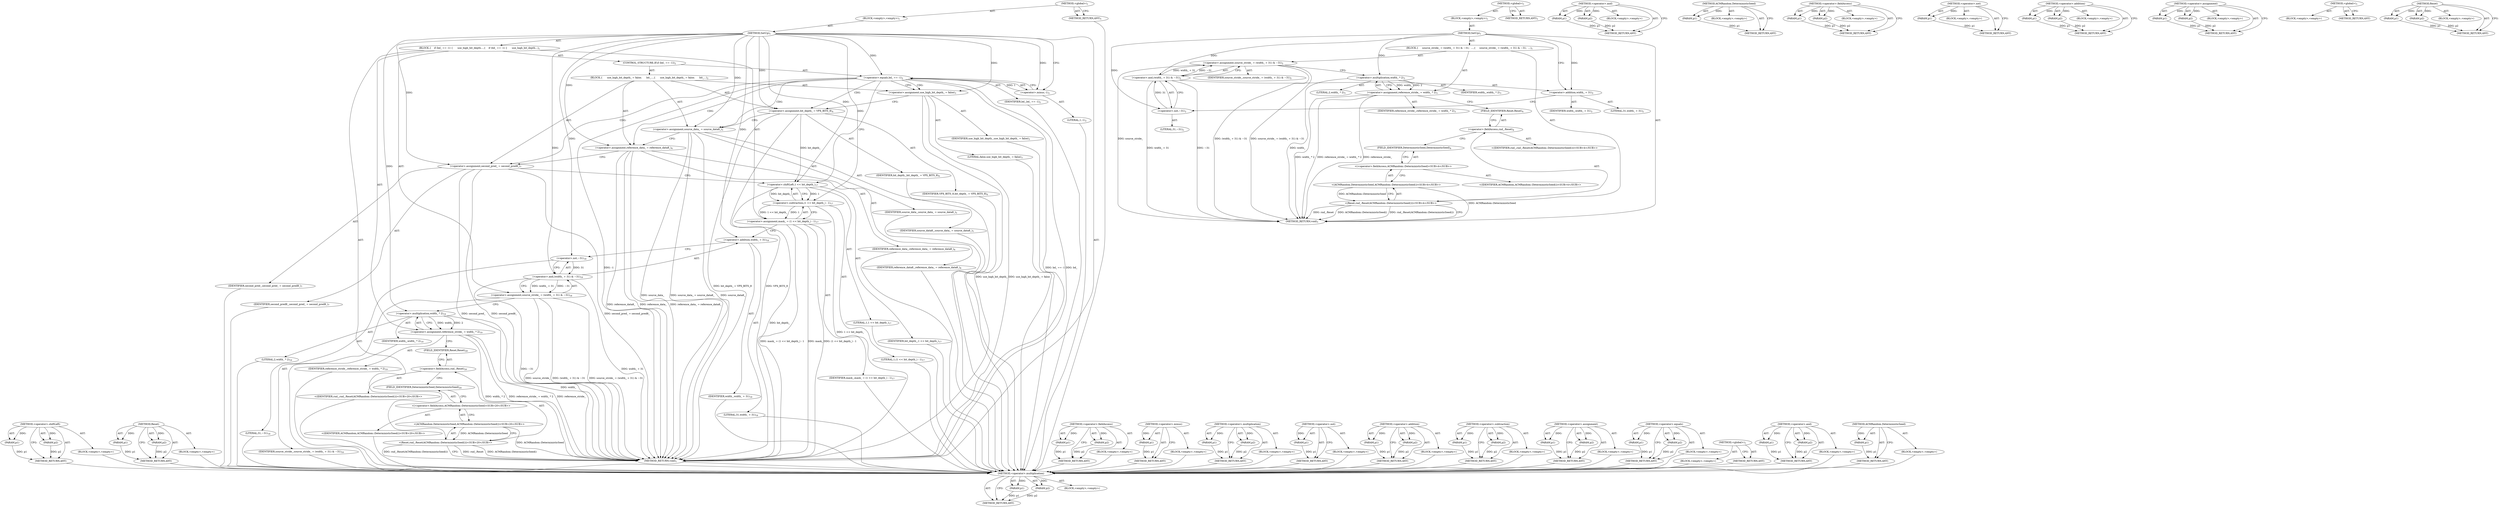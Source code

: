 digraph "ACMRandom.DeterministicSeed" {
vulnerable_67 [label=<(METHOD,&lt;operator&gt;.multiplication)>];
vulnerable_68 [label=<(PARAM,p1)>];
vulnerable_69 [label=<(PARAM,p2)>];
vulnerable_70 [label=<(BLOCK,&lt;empty&gt;,&lt;empty&gt;)>];
vulnerable_71 [label=<(METHOD_RETURN,ANY)>];
vulnerable_6 [label=<(METHOD,&lt;global&gt;)<SUB>1</SUB>>];
vulnerable_7 [label=<(BLOCK,&lt;empty&gt;,&lt;empty&gt;)<SUB>1</SUB>>];
vulnerable_8 [label=<(METHOD,SetUp)<SUB>1</SUB>>];
vulnerable_9 [label=<(BLOCK,{
     source_stride_ = (width_ + 31) &amp; ~31;
  ...,{
     source_stride_ = (width_ + 31) &amp; ~31;
  ...)<SUB>1</SUB>>];
vulnerable_10 [label=<(&lt;operator&gt;.assignment,source_stride_ = (width_ + 31) &amp; ~31)<SUB>2</SUB>>];
vulnerable_11 [label=<(IDENTIFIER,source_stride_,source_stride_ = (width_ + 31) &amp; ~31)<SUB>2</SUB>>];
vulnerable_12 [label=<(&lt;operator&gt;.and,(width_ + 31) &amp; ~31)<SUB>2</SUB>>];
vulnerable_13 [label=<(&lt;operator&gt;.addition,width_ + 31)<SUB>2</SUB>>];
vulnerable_14 [label=<(IDENTIFIER,width_,width_ + 31)<SUB>2</SUB>>];
vulnerable_15 [label=<(LITERAL,31,width_ + 31)<SUB>2</SUB>>];
vulnerable_16 [label=<(&lt;operator&gt;.not,~31)<SUB>2</SUB>>];
vulnerable_17 [label=<(LITERAL,31,~31)<SUB>2</SUB>>];
vulnerable_18 [label=<(&lt;operator&gt;.assignment,reference_stride_ = width_ * 2)<SUB>3</SUB>>];
vulnerable_19 [label=<(IDENTIFIER,reference_stride_,reference_stride_ = width_ * 2)<SUB>3</SUB>>];
vulnerable_20 [label=<(&lt;operator&gt;.multiplication,width_ * 2)<SUB>3</SUB>>];
vulnerable_21 [label=<(IDENTIFIER,width_,width_ * 2)<SUB>3</SUB>>];
vulnerable_22 [label=<(LITERAL,2,width_ * 2)<SUB>3</SUB>>];
vulnerable_23 [label="<(Reset,rnd_.Reset(ACMRandom::DeterministicSeed()))<SUB>4</SUB>>"];
vulnerable_24 [label=<(&lt;operator&gt;.fieldAccess,rnd_.Reset)<SUB>4</SUB>>];
vulnerable_25 [label="<(IDENTIFIER,rnd_,rnd_.Reset(ACMRandom::DeterministicSeed()))<SUB>4</SUB>>"];
vulnerable_26 [label=<(FIELD_IDENTIFIER,Reset,Reset)<SUB>4</SUB>>];
vulnerable_27 [label="<(ACMRandom.DeterministicSeed,ACMRandom::DeterministicSeed())<SUB>4</SUB>>"];
vulnerable_28 [label="<(&lt;operator&gt;.fieldAccess,ACMRandom::DeterministicSeed)<SUB>4</SUB>>"];
vulnerable_29 [label="<(IDENTIFIER,ACMRandom,ACMRandom::DeterministicSeed())<SUB>4</SUB>>"];
vulnerable_30 [label=<(FIELD_IDENTIFIER,DeterministicSeed,DeterministicSeed)<SUB>4</SUB>>];
vulnerable_31 [label=<(METHOD_RETURN,void)<SUB>1</SUB>>];
vulnerable_33 [label=<(METHOD_RETURN,ANY)<SUB>1</SUB>>];
vulnerable_53 [label=<(METHOD,&lt;operator&gt;.and)>];
vulnerable_54 [label=<(PARAM,p1)>];
vulnerable_55 [label=<(PARAM,p2)>];
vulnerable_56 [label=<(BLOCK,&lt;empty&gt;,&lt;empty&gt;)>];
vulnerable_57 [label=<(METHOD_RETURN,ANY)>];
vulnerable_82 [label=<(METHOD,ACMRandom.DeterministicSeed)>];
vulnerable_83 [label=<(PARAM,p1)>];
vulnerable_84 [label=<(BLOCK,&lt;empty&gt;,&lt;empty&gt;)>];
vulnerable_85 [label=<(METHOD_RETURN,ANY)>];
vulnerable_77 [label=<(METHOD,&lt;operator&gt;.fieldAccess)>];
vulnerable_78 [label=<(PARAM,p1)>];
vulnerable_79 [label=<(PARAM,p2)>];
vulnerable_80 [label=<(BLOCK,&lt;empty&gt;,&lt;empty&gt;)>];
vulnerable_81 [label=<(METHOD_RETURN,ANY)>];
vulnerable_63 [label=<(METHOD,&lt;operator&gt;.not)>];
vulnerable_64 [label=<(PARAM,p1)>];
vulnerable_65 [label=<(BLOCK,&lt;empty&gt;,&lt;empty&gt;)>];
vulnerable_66 [label=<(METHOD_RETURN,ANY)>];
vulnerable_58 [label=<(METHOD,&lt;operator&gt;.addition)>];
vulnerable_59 [label=<(PARAM,p1)>];
vulnerable_60 [label=<(PARAM,p2)>];
vulnerable_61 [label=<(BLOCK,&lt;empty&gt;,&lt;empty&gt;)>];
vulnerable_62 [label=<(METHOD_RETURN,ANY)>];
vulnerable_48 [label=<(METHOD,&lt;operator&gt;.assignment)>];
vulnerable_49 [label=<(PARAM,p1)>];
vulnerable_50 [label=<(PARAM,p2)>];
vulnerable_51 [label=<(BLOCK,&lt;empty&gt;,&lt;empty&gt;)>];
vulnerable_52 [label=<(METHOD_RETURN,ANY)>];
vulnerable_42 [label=<(METHOD,&lt;global&gt;)<SUB>1</SUB>>];
vulnerable_43 [label=<(BLOCK,&lt;empty&gt;,&lt;empty&gt;)>];
vulnerable_44 [label=<(METHOD_RETURN,ANY)>];
vulnerable_72 [label=<(METHOD,Reset)>];
vulnerable_73 [label=<(PARAM,p1)>];
vulnerable_74 [label=<(PARAM,p2)>];
vulnerable_75 [label=<(BLOCK,&lt;empty&gt;,&lt;empty&gt;)>];
vulnerable_76 [label=<(METHOD_RETURN,ANY)>];
fixed_97 [label=<(METHOD,&lt;operator&gt;.shiftLeft)>];
fixed_98 [label=<(PARAM,p1)>];
fixed_99 [label=<(PARAM,p2)>];
fixed_100 [label=<(BLOCK,&lt;empty&gt;,&lt;empty&gt;)>];
fixed_101 [label=<(METHOD_RETURN,ANY)>];
fixed_121 [label=<(METHOD,Reset)>];
fixed_122 [label=<(PARAM,p1)>];
fixed_123 [label=<(PARAM,p2)>];
fixed_124 [label=<(BLOCK,&lt;empty&gt;,&lt;empty&gt;)>];
fixed_125 [label=<(METHOD_RETURN,ANY)>];
fixed_6 [label=<(METHOD,&lt;global&gt;)<SUB>1</SUB>>];
fixed_7 [label=<(BLOCK,&lt;empty&gt;,&lt;empty&gt;)<SUB>1</SUB>>];
fixed_8 [label=<(METHOD,SetUp)<SUB>1</SUB>>];
fixed_9 [label=<(BLOCK,{
    if (bd_ == -1) {
      use_high_bit_depth...,{
    if (bd_ == -1) {
      use_high_bit_depth...)<SUB>1</SUB>>];
fixed_10 [label=<(CONTROL_STRUCTURE,IF,if (bd_ == -1))<SUB>2</SUB>>];
fixed_11 [label=<(&lt;operator&gt;.equals,bd_ == -1)<SUB>2</SUB>>];
fixed_12 [label=<(IDENTIFIER,bd_,bd_ == -1)<SUB>2</SUB>>];
fixed_13 [label=<(&lt;operator&gt;.minus,-1)<SUB>2</SUB>>];
fixed_14 [label=<(LITERAL,1,-1)<SUB>2</SUB>>];
fixed_15 [label=<(BLOCK,{
      use_high_bit_depth_ = false;
      bit_...,{
      use_high_bit_depth_ = false;
      bit_...)<SUB>2</SUB>>];
fixed_16 [label=<(&lt;operator&gt;.assignment,use_high_bit_depth_ = false)<SUB>3</SUB>>];
fixed_17 [label=<(IDENTIFIER,use_high_bit_depth_,use_high_bit_depth_ = false)<SUB>3</SUB>>];
fixed_18 [label=<(LITERAL,false,use_high_bit_depth_ = false)<SUB>3</SUB>>];
fixed_19 [label=<(&lt;operator&gt;.assignment,bit_depth_ = VPX_BITS_8)<SUB>4</SUB>>];
fixed_20 [label=<(IDENTIFIER,bit_depth_,bit_depth_ = VPX_BITS_8)<SUB>4</SUB>>];
fixed_21 [label=<(IDENTIFIER,VPX_BITS_8,bit_depth_ = VPX_BITS_8)<SUB>4</SUB>>];
fixed_22 [label=<(&lt;operator&gt;.assignment,source_data_ = source_data8_)<SUB>5</SUB>>];
fixed_23 [label=<(IDENTIFIER,source_data_,source_data_ = source_data8_)<SUB>5</SUB>>];
fixed_24 [label=<(IDENTIFIER,source_data8_,source_data_ = source_data8_)<SUB>5</SUB>>];
fixed_25 [label=<(&lt;operator&gt;.assignment,reference_data_ = reference_data8_)<SUB>6</SUB>>];
fixed_26 [label=<(IDENTIFIER,reference_data_,reference_data_ = reference_data8_)<SUB>6</SUB>>];
fixed_27 [label=<(IDENTIFIER,reference_data8_,reference_data_ = reference_data8_)<SUB>6</SUB>>];
fixed_28 [label=<(&lt;operator&gt;.assignment,second_pred_ = second_pred8_)<SUB>7</SUB>>];
fixed_29 [label=<(IDENTIFIER,second_pred_,second_pred_ = second_pred8_)<SUB>7</SUB>>];
fixed_30 [label=<(IDENTIFIER,second_pred8_,second_pred_ = second_pred8_)<SUB>7</SUB>>];
fixed_31 [label=<(&lt;operator&gt;.assignment,mask_ = (1 &lt;&lt; bit_depth_) - 1)<SUB>17</SUB>>];
fixed_32 [label=<(IDENTIFIER,mask_,mask_ = (1 &lt;&lt; bit_depth_) - 1)<SUB>17</SUB>>];
fixed_33 [label=<(&lt;operator&gt;.subtraction,(1 &lt;&lt; bit_depth_) - 1)<SUB>17</SUB>>];
fixed_34 [label=<(&lt;operator&gt;.shiftLeft,1 &lt;&lt; bit_depth_)<SUB>17</SUB>>];
fixed_35 [label=<(LITERAL,1,1 &lt;&lt; bit_depth_)<SUB>17</SUB>>];
fixed_36 [label=<(IDENTIFIER,bit_depth_,1 &lt;&lt; bit_depth_)<SUB>17</SUB>>];
fixed_37 [label=<(LITERAL,1,(1 &lt;&lt; bit_depth_) - 1)<SUB>17</SUB>>];
fixed_38 [label=<(&lt;operator&gt;.assignment,source_stride_ = (width_ + 31) &amp; ~31)<SUB>18</SUB>>];
fixed_39 [label=<(IDENTIFIER,source_stride_,source_stride_ = (width_ + 31) &amp; ~31)<SUB>18</SUB>>];
fixed_40 [label=<(&lt;operator&gt;.and,(width_ + 31) &amp; ~31)<SUB>18</SUB>>];
fixed_41 [label=<(&lt;operator&gt;.addition,width_ + 31)<SUB>18</SUB>>];
fixed_42 [label=<(IDENTIFIER,width_,width_ + 31)<SUB>18</SUB>>];
fixed_43 [label=<(LITERAL,31,width_ + 31)<SUB>18</SUB>>];
fixed_44 [label=<(&lt;operator&gt;.not,~31)<SUB>18</SUB>>];
fixed_45 [label=<(LITERAL,31,~31)<SUB>18</SUB>>];
fixed_46 [label=<(&lt;operator&gt;.assignment,reference_stride_ = width_ * 2)<SUB>19</SUB>>];
fixed_47 [label=<(IDENTIFIER,reference_stride_,reference_stride_ = width_ * 2)<SUB>19</SUB>>];
fixed_48 [label=<(&lt;operator&gt;.multiplication,width_ * 2)<SUB>19</SUB>>];
fixed_49 [label=<(IDENTIFIER,width_,width_ * 2)<SUB>19</SUB>>];
fixed_50 [label=<(LITERAL,2,width_ * 2)<SUB>19</SUB>>];
fixed_51 [label="<(Reset,rnd_.Reset(ACMRandom::DeterministicSeed()))<SUB>20</SUB>>"];
fixed_52 [label=<(&lt;operator&gt;.fieldAccess,rnd_.Reset)<SUB>20</SUB>>];
fixed_53 [label="<(IDENTIFIER,rnd_,rnd_.Reset(ACMRandom::DeterministicSeed()))<SUB>20</SUB>>"];
fixed_54 [label=<(FIELD_IDENTIFIER,Reset,Reset)<SUB>20</SUB>>];
fixed_55 [label="<(ACMRandom.DeterministicSeed,ACMRandom::DeterministicSeed())<SUB>20</SUB>>"];
fixed_56 [label="<(&lt;operator&gt;.fieldAccess,ACMRandom::DeterministicSeed)<SUB>20</SUB>>"];
fixed_57 [label="<(IDENTIFIER,ACMRandom,ACMRandom::DeterministicSeed())<SUB>20</SUB>>"];
fixed_58 [label=<(FIELD_IDENTIFIER,DeterministicSeed,DeterministicSeed)<SUB>20</SUB>>];
fixed_59 [label=<(METHOD_RETURN,void)<SUB>1</SUB>>];
fixed_61 [label=<(METHOD_RETURN,ANY)<SUB>1</SUB>>];
fixed_126 [label=<(METHOD,&lt;operator&gt;.fieldAccess)>];
fixed_127 [label=<(PARAM,p1)>];
fixed_128 [label=<(PARAM,p2)>];
fixed_129 [label=<(BLOCK,&lt;empty&gt;,&lt;empty&gt;)>];
fixed_130 [label=<(METHOD_RETURN,ANY)>];
fixed_83 [label=<(METHOD,&lt;operator&gt;.minus)>];
fixed_84 [label=<(PARAM,p1)>];
fixed_85 [label=<(BLOCK,&lt;empty&gt;,&lt;empty&gt;)>];
fixed_86 [label=<(METHOD_RETURN,ANY)>];
fixed_116 [label=<(METHOD,&lt;operator&gt;.multiplication)>];
fixed_117 [label=<(PARAM,p1)>];
fixed_118 [label=<(PARAM,p2)>];
fixed_119 [label=<(BLOCK,&lt;empty&gt;,&lt;empty&gt;)>];
fixed_120 [label=<(METHOD_RETURN,ANY)>];
fixed_112 [label=<(METHOD,&lt;operator&gt;.not)>];
fixed_113 [label=<(PARAM,p1)>];
fixed_114 [label=<(BLOCK,&lt;empty&gt;,&lt;empty&gt;)>];
fixed_115 [label=<(METHOD_RETURN,ANY)>];
fixed_107 [label=<(METHOD,&lt;operator&gt;.addition)>];
fixed_108 [label=<(PARAM,p1)>];
fixed_109 [label=<(PARAM,p2)>];
fixed_110 [label=<(BLOCK,&lt;empty&gt;,&lt;empty&gt;)>];
fixed_111 [label=<(METHOD_RETURN,ANY)>];
fixed_92 [label=<(METHOD,&lt;operator&gt;.subtraction)>];
fixed_93 [label=<(PARAM,p1)>];
fixed_94 [label=<(PARAM,p2)>];
fixed_95 [label=<(BLOCK,&lt;empty&gt;,&lt;empty&gt;)>];
fixed_96 [label=<(METHOD_RETURN,ANY)>];
fixed_87 [label=<(METHOD,&lt;operator&gt;.assignment)>];
fixed_88 [label=<(PARAM,p1)>];
fixed_89 [label=<(PARAM,p2)>];
fixed_90 [label=<(BLOCK,&lt;empty&gt;,&lt;empty&gt;)>];
fixed_91 [label=<(METHOD_RETURN,ANY)>];
fixed_78 [label=<(METHOD,&lt;operator&gt;.equals)>];
fixed_79 [label=<(PARAM,p1)>];
fixed_80 [label=<(PARAM,p2)>];
fixed_81 [label=<(BLOCK,&lt;empty&gt;,&lt;empty&gt;)>];
fixed_82 [label=<(METHOD_RETURN,ANY)>];
fixed_72 [label=<(METHOD,&lt;global&gt;)<SUB>1</SUB>>];
fixed_73 [label=<(BLOCK,&lt;empty&gt;,&lt;empty&gt;)>];
fixed_74 [label=<(METHOD_RETURN,ANY)>];
fixed_102 [label=<(METHOD,&lt;operator&gt;.and)>];
fixed_103 [label=<(PARAM,p1)>];
fixed_104 [label=<(PARAM,p2)>];
fixed_105 [label=<(BLOCK,&lt;empty&gt;,&lt;empty&gt;)>];
fixed_106 [label=<(METHOD_RETURN,ANY)>];
fixed_131 [label=<(METHOD,ACMRandom.DeterministicSeed)>];
fixed_132 [label=<(PARAM,p1)>];
fixed_133 [label=<(BLOCK,&lt;empty&gt;,&lt;empty&gt;)>];
fixed_134 [label=<(METHOD_RETURN,ANY)>];
vulnerable_67 -> vulnerable_68  [key=0, label="AST: "];
vulnerable_67 -> vulnerable_68  [key=1, label="DDG: "];
vulnerable_67 -> vulnerable_70  [key=0, label="AST: "];
vulnerable_67 -> vulnerable_69  [key=0, label="AST: "];
vulnerable_67 -> vulnerable_69  [key=1, label="DDG: "];
vulnerable_67 -> vulnerable_71  [key=0, label="AST: "];
vulnerable_67 -> vulnerable_71  [key=1, label="CFG: "];
vulnerable_68 -> vulnerable_71  [key=0, label="DDG: p1"];
vulnerable_69 -> vulnerable_71  [key=0, label="DDG: p2"];
vulnerable_6 -> vulnerable_7  [key=0, label="AST: "];
vulnerable_6 -> vulnerable_33  [key=0, label="AST: "];
vulnerable_6 -> vulnerable_33  [key=1, label="CFG: "];
vulnerable_7 -> vulnerable_8  [key=0, label="AST: "];
vulnerable_8 -> vulnerable_9  [key=0, label="AST: "];
vulnerable_8 -> vulnerable_31  [key=0, label="AST: "];
vulnerable_8 -> vulnerable_13  [key=0, label="CFG: "];
vulnerable_8 -> vulnerable_13  [key=1, label="DDG: "];
vulnerable_8 -> vulnerable_12  [key=0, label="DDG: "];
vulnerable_8 -> vulnerable_20  [key=0, label="DDG: "];
vulnerable_8 -> vulnerable_16  [key=0, label="DDG: "];
vulnerable_9 -> vulnerable_10  [key=0, label="AST: "];
vulnerable_9 -> vulnerable_18  [key=0, label="AST: "];
vulnerable_9 -> vulnerable_23  [key=0, label="AST: "];
vulnerable_10 -> vulnerable_11  [key=0, label="AST: "];
vulnerable_10 -> vulnerable_12  [key=0, label="AST: "];
vulnerable_10 -> vulnerable_20  [key=0, label="CFG: "];
vulnerable_10 -> vulnerable_31  [key=0, label="DDG: (width_ + 31) &amp; ~31"];
vulnerable_10 -> vulnerable_31  [key=1, label="DDG: source_stride_ = (width_ + 31) &amp; ~31"];
vulnerable_10 -> vulnerable_31  [key=2, label="DDG: source_stride_"];
vulnerable_12 -> vulnerable_13  [key=0, label="AST: "];
vulnerable_12 -> vulnerable_16  [key=0, label="AST: "];
vulnerable_12 -> vulnerable_10  [key=0, label="CFG: "];
vulnerable_12 -> vulnerable_10  [key=1, label="DDG: width_ + 31"];
vulnerable_12 -> vulnerable_10  [key=2, label="DDG: ~31"];
vulnerable_12 -> vulnerable_31  [key=0, label="DDG: width_ + 31"];
vulnerable_12 -> vulnerable_31  [key=1, label="DDG: ~31"];
vulnerable_13 -> vulnerable_14  [key=0, label="AST: "];
vulnerable_13 -> vulnerable_15  [key=0, label="AST: "];
vulnerable_13 -> vulnerable_16  [key=0, label="CFG: "];
vulnerable_16 -> vulnerable_17  [key=0, label="AST: "];
vulnerable_16 -> vulnerable_12  [key=0, label="CFG: "];
vulnerable_16 -> vulnerable_12  [key=1, label="DDG: 31"];
vulnerable_18 -> vulnerable_19  [key=0, label="AST: "];
vulnerable_18 -> vulnerable_20  [key=0, label="AST: "];
vulnerable_18 -> vulnerable_26  [key=0, label="CFG: "];
vulnerable_18 -> vulnerable_31  [key=0, label="DDG: width_ * 2"];
vulnerable_18 -> vulnerable_31  [key=1, label="DDG: reference_stride_ = width_ * 2"];
vulnerable_18 -> vulnerable_31  [key=2, label="DDG: reference_stride_"];
vulnerable_20 -> vulnerable_21  [key=0, label="AST: "];
vulnerable_20 -> vulnerable_22  [key=0, label="AST: "];
vulnerable_20 -> vulnerable_18  [key=0, label="CFG: "];
vulnerable_20 -> vulnerable_18  [key=1, label="DDG: width_"];
vulnerable_20 -> vulnerable_18  [key=2, label="DDG: 2"];
vulnerable_20 -> vulnerable_31  [key=0, label="DDG: width_"];
vulnerable_23 -> vulnerable_24  [key=0, label="AST: "];
vulnerable_23 -> vulnerable_27  [key=0, label="AST: "];
vulnerable_23 -> vulnerable_31  [key=0, label="CFG: "];
vulnerable_23 -> vulnerable_31  [key=1, label="DDG: rnd_.Reset"];
vulnerable_23 -> vulnerable_31  [key=2, label="DDG: ACMRandom::DeterministicSeed()"];
vulnerable_23 -> vulnerable_31  [key=3, label="DDG: rnd_.Reset(ACMRandom::DeterministicSeed())"];
vulnerable_24 -> vulnerable_25  [key=0, label="AST: "];
vulnerable_24 -> vulnerable_26  [key=0, label="AST: "];
vulnerable_24 -> vulnerable_30  [key=0, label="CFG: "];
vulnerable_26 -> vulnerable_24  [key=0, label="CFG: "];
vulnerable_27 -> vulnerable_28  [key=0, label="AST: "];
vulnerable_27 -> vulnerable_23  [key=0, label="CFG: "];
vulnerable_27 -> vulnerable_23  [key=1, label="DDG: ACMRandom::DeterministicSeed"];
vulnerable_27 -> vulnerable_31  [key=0, label="DDG: ACMRandom::DeterministicSeed"];
vulnerable_28 -> vulnerable_29  [key=0, label="AST: "];
vulnerable_28 -> vulnerable_30  [key=0, label="AST: "];
vulnerable_28 -> vulnerable_27  [key=0, label="CFG: "];
vulnerable_30 -> vulnerable_28  [key=0, label="CFG: "];
vulnerable_53 -> vulnerable_54  [key=0, label="AST: "];
vulnerable_53 -> vulnerable_54  [key=1, label="DDG: "];
vulnerable_53 -> vulnerable_56  [key=0, label="AST: "];
vulnerable_53 -> vulnerable_55  [key=0, label="AST: "];
vulnerable_53 -> vulnerable_55  [key=1, label="DDG: "];
vulnerable_53 -> vulnerable_57  [key=0, label="AST: "];
vulnerable_53 -> vulnerable_57  [key=1, label="CFG: "];
vulnerable_54 -> vulnerable_57  [key=0, label="DDG: p1"];
vulnerable_55 -> vulnerable_57  [key=0, label="DDG: p2"];
vulnerable_82 -> vulnerable_83  [key=0, label="AST: "];
vulnerable_82 -> vulnerable_83  [key=1, label="DDG: "];
vulnerable_82 -> vulnerable_84  [key=0, label="AST: "];
vulnerable_82 -> vulnerable_85  [key=0, label="AST: "];
vulnerable_82 -> vulnerable_85  [key=1, label="CFG: "];
vulnerable_83 -> vulnerable_85  [key=0, label="DDG: p1"];
vulnerable_77 -> vulnerable_78  [key=0, label="AST: "];
vulnerable_77 -> vulnerable_78  [key=1, label="DDG: "];
vulnerable_77 -> vulnerable_80  [key=0, label="AST: "];
vulnerable_77 -> vulnerable_79  [key=0, label="AST: "];
vulnerable_77 -> vulnerable_79  [key=1, label="DDG: "];
vulnerable_77 -> vulnerable_81  [key=0, label="AST: "];
vulnerable_77 -> vulnerable_81  [key=1, label="CFG: "];
vulnerable_78 -> vulnerable_81  [key=0, label="DDG: p1"];
vulnerable_79 -> vulnerable_81  [key=0, label="DDG: p2"];
vulnerable_63 -> vulnerable_64  [key=0, label="AST: "];
vulnerable_63 -> vulnerable_64  [key=1, label="DDG: "];
vulnerable_63 -> vulnerable_65  [key=0, label="AST: "];
vulnerable_63 -> vulnerable_66  [key=0, label="AST: "];
vulnerable_63 -> vulnerable_66  [key=1, label="CFG: "];
vulnerable_64 -> vulnerable_66  [key=0, label="DDG: p1"];
vulnerable_58 -> vulnerable_59  [key=0, label="AST: "];
vulnerable_58 -> vulnerable_59  [key=1, label="DDG: "];
vulnerable_58 -> vulnerable_61  [key=0, label="AST: "];
vulnerable_58 -> vulnerable_60  [key=0, label="AST: "];
vulnerable_58 -> vulnerable_60  [key=1, label="DDG: "];
vulnerable_58 -> vulnerable_62  [key=0, label="AST: "];
vulnerable_58 -> vulnerable_62  [key=1, label="CFG: "];
vulnerable_59 -> vulnerable_62  [key=0, label="DDG: p1"];
vulnerable_60 -> vulnerable_62  [key=0, label="DDG: p2"];
vulnerable_48 -> vulnerable_49  [key=0, label="AST: "];
vulnerable_48 -> vulnerable_49  [key=1, label="DDG: "];
vulnerable_48 -> vulnerable_51  [key=0, label="AST: "];
vulnerable_48 -> vulnerable_50  [key=0, label="AST: "];
vulnerable_48 -> vulnerable_50  [key=1, label="DDG: "];
vulnerable_48 -> vulnerable_52  [key=0, label="AST: "];
vulnerable_48 -> vulnerable_52  [key=1, label="CFG: "];
vulnerable_49 -> vulnerable_52  [key=0, label="DDG: p1"];
vulnerable_50 -> vulnerable_52  [key=0, label="DDG: p2"];
vulnerable_42 -> vulnerable_43  [key=0, label="AST: "];
vulnerable_42 -> vulnerable_44  [key=0, label="AST: "];
vulnerable_42 -> vulnerable_44  [key=1, label="CFG: "];
vulnerable_72 -> vulnerable_73  [key=0, label="AST: "];
vulnerable_72 -> vulnerable_73  [key=1, label="DDG: "];
vulnerable_72 -> vulnerable_75  [key=0, label="AST: "];
vulnerable_72 -> vulnerable_74  [key=0, label="AST: "];
vulnerable_72 -> vulnerable_74  [key=1, label="DDG: "];
vulnerable_72 -> vulnerable_76  [key=0, label="AST: "];
vulnerable_72 -> vulnerable_76  [key=1, label="CFG: "];
vulnerable_73 -> vulnerable_76  [key=0, label="DDG: p1"];
vulnerable_74 -> vulnerable_76  [key=0, label="DDG: p2"];
fixed_97 -> fixed_98  [key=0, label="AST: "];
fixed_97 -> fixed_98  [key=1, label="DDG: "];
fixed_97 -> fixed_100  [key=0, label="AST: "];
fixed_97 -> fixed_99  [key=0, label="AST: "];
fixed_97 -> fixed_99  [key=1, label="DDG: "];
fixed_97 -> fixed_101  [key=0, label="AST: "];
fixed_97 -> fixed_101  [key=1, label="CFG: "];
fixed_98 -> fixed_101  [key=0, label="DDG: p1"];
fixed_99 -> fixed_101  [key=0, label="DDG: p2"];
fixed_100 -> vulnerable_67  [key=0];
fixed_101 -> vulnerable_67  [key=0];
fixed_121 -> fixed_122  [key=0, label="AST: "];
fixed_121 -> fixed_122  [key=1, label="DDG: "];
fixed_121 -> fixed_124  [key=0, label="AST: "];
fixed_121 -> fixed_123  [key=0, label="AST: "];
fixed_121 -> fixed_123  [key=1, label="DDG: "];
fixed_121 -> fixed_125  [key=0, label="AST: "];
fixed_121 -> fixed_125  [key=1, label="CFG: "];
fixed_122 -> fixed_125  [key=0, label="DDG: p1"];
fixed_123 -> fixed_125  [key=0, label="DDG: p2"];
fixed_124 -> vulnerable_67  [key=0];
fixed_125 -> vulnerable_67  [key=0];
fixed_6 -> fixed_7  [key=0, label="AST: "];
fixed_6 -> fixed_61  [key=0, label="AST: "];
fixed_6 -> fixed_61  [key=1, label="CFG: "];
fixed_7 -> fixed_8  [key=0, label="AST: "];
fixed_8 -> fixed_9  [key=0, label="AST: "];
fixed_8 -> fixed_59  [key=0, label="AST: "];
fixed_8 -> fixed_13  [key=0, label="CFG: "];
fixed_8 -> fixed_13  [key=1, label="DDG: "];
fixed_8 -> fixed_11  [key=0, label="DDG: "];
fixed_8 -> fixed_16  [key=0, label="DDG: "];
fixed_8 -> fixed_19  [key=0, label="DDG: "];
fixed_8 -> fixed_22  [key=0, label="DDG: "];
fixed_8 -> fixed_25  [key=0, label="DDG: "];
fixed_8 -> fixed_28  [key=0, label="DDG: "];
fixed_8 -> fixed_33  [key=0, label="DDG: "];
fixed_8 -> fixed_40  [key=0, label="DDG: "];
fixed_8 -> fixed_48  [key=0, label="DDG: "];
fixed_8 -> fixed_34  [key=0, label="DDG: "];
fixed_8 -> fixed_41  [key=0, label="DDG: "];
fixed_8 -> fixed_44  [key=0, label="DDG: "];
fixed_9 -> fixed_10  [key=0, label="AST: "];
fixed_9 -> fixed_31  [key=0, label="AST: "];
fixed_9 -> fixed_38  [key=0, label="AST: "];
fixed_9 -> fixed_46  [key=0, label="AST: "];
fixed_9 -> fixed_51  [key=0, label="AST: "];
fixed_10 -> fixed_11  [key=0, label="AST: "];
fixed_10 -> fixed_15  [key=0, label="AST: "];
fixed_11 -> fixed_12  [key=0, label="AST: "];
fixed_11 -> fixed_13  [key=0, label="AST: "];
fixed_11 -> fixed_16  [key=0, label="CFG: "];
fixed_11 -> fixed_16  [key=1, label="CDG: "];
fixed_11 -> fixed_34  [key=0, label="CFG: "];
fixed_11 -> fixed_59  [key=0, label="DDG: -1"];
fixed_11 -> fixed_59  [key=1, label="DDG: bd_ == -1"];
fixed_11 -> fixed_59  [key=2, label="DDG: bd_"];
fixed_11 -> fixed_19  [key=0, label="CDG: "];
fixed_11 -> fixed_28  [key=0, label="CDG: "];
fixed_11 -> fixed_25  [key=0, label="CDG: "];
fixed_11 -> fixed_22  [key=0, label="CDG: "];
fixed_12 -> vulnerable_67  [key=0];
fixed_13 -> fixed_14  [key=0, label="AST: "];
fixed_13 -> fixed_11  [key=0, label="CFG: "];
fixed_13 -> fixed_11  [key=1, label="DDG: 1"];
fixed_14 -> vulnerable_67  [key=0];
fixed_15 -> fixed_16  [key=0, label="AST: "];
fixed_15 -> fixed_19  [key=0, label="AST: "];
fixed_15 -> fixed_22  [key=0, label="AST: "];
fixed_15 -> fixed_25  [key=0, label="AST: "];
fixed_15 -> fixed_28  [key=0, label="AST: "];
fixed_16 -> fixed_17  [key=0, label="AST: "];
fixed_16 -> fixed_18  [key=0, label="AST: "];
fixed_16 -> fixed_19  [key=0, label="CFG: "];
fixed_16 -> fixed_59  [key=0, label="DDG: use_high_bit_depth_ = false"];
fixed_16 -> fixed_59  [key=1, label="DDG: use_high_bit_depth_"];
fixed_17 -> vulnerable_67  [key=0];
fixed_18 -> vulnerable_67  [key=0];
fixed_19 -> fixed_20  [key=0, label="AST: "];
fixed_19 -> fixed_21  [key=0, label="AST: "];
fixed_19 -> fixed_22  [key=0, label="CFG: "];
fixed_19 -> fixed_59  [key=0, label="DDG: bit_depth_ = VPX_BITS_8"];
fixed_19 -> fixed_59  [key=1, label="DDG: VPX_BITS_8"];
fixed_19 -> fixed_34  [key=0, label="DDG: bit_depth_"];
fixed_20 -> vulnerable_67  [key=0];
fixed_21 -> vulnerable_67  [key=0];
fixed_22 -> fixed_23  [key=0, label="AST: "];
fixed_22 -> fixed_24  [key=0, label="AST: "];
fixed_22 -> fixed_25  [key=0, label="CFG: "];
fixed_22 -> fixed_59  [key=0, label="DDG: source_data_"];
fixed_22 -> fixed_59  [key=1, label="DDG: source_data_ = source_data8_"];
fixed_22 -> fixed_59  [key=2, label="DDG: source_data8_"];
fixed_23 -> vulnerable_67  [key=0];
fixed_24 -> vulnerable_67  [key=0];
fixed_25 -> fixed_26  [key=0, label="AST: "];
fixed_25 -> fixed_27  [key=0, label="AST: "];
fixed_25 -> fixed_28  [key=0, label="CFG: "];
fixed_25 -> fixed_59  [key=0, label="DDG: reference_data_"];
fixed_25 -> fixed_59  [key=1, label="DDG: reference_data_ = reference_data8_"];
fixed_25 -> fixed_59  [key=2, label="DDG: reference_data8_"];
fixed_26 -> vulnerable_67  [key=0];
fixed_27 -> vulnerable_67  [key=0];
fixed_28 -> fixed_29  [key=0, label="AST: "];
fixed_28 -> fixed_30  [key=0, label="AST: "];
fixed_28 -> fixed_34  [key=0, label="CFG: "];
fixed_28 -> fixed_59  [key=0, label="DDG: second_pred8_"];
fixed_28 -> fixed_59  [key=1, label="DDG: second_pred_ = second_pred8_"];
fixed_28 -> fixed_59  [key=2, label="DDG: second_pred_"];
fixed_29 -> vulnerable_67  [key=0];
fixed_30 -> vulnerable_67  [key=0];
fixed_31 -> fixed_32  [key=0, label="AST: "];
fixed_31 -> fixed_33  [key=0, label="AST: "];
fixed_31 -> fixed_41  [key=0, label="CFG: "];
fixed_31 -> fixed_59  [key=0, label="DDG: (1 &lt;&lt; bit_depth_) - 1"];
fixed_31 -> fixed_59  [key=1, label="DDG: mask_ = (1 &lt;&lt; bit_depth_) - 1"];
fixed_31 -> fixed_59  [key=2, label="DDG: mask_"];
fixed_32 -> vulnerable_67  [key=0];
fixed_33 -> fixed_34  [key=0, label="AST: "];
fixed_33 -> fixed_37  [key=0, label="AST: "];
fixed_33 -> fixed_31  [key=0, label="CFG: "];
fixed_33 -> fixed_31  [key=1, label="DDG: 1 &lt;&lt; bit_depth_"];
fixed_33 -> fixed_31  [key=2, label="DDG: 1"];
fixed_33 -> fixed_59  [key=0, label="DDG: 1 &lt;&lt; bit_depth_"];
fixed_34 -> fixed_35  [key=0, label="AST: "];
fixed_34 -> fixed_36  [key=0, label="AST: "];
fixed_34 -> fixed_33  [key=0, label="CFG: "];
fixed_34 -> fixed_33  [key=1, label="DDG: 1"];
fixed_34 -> fixed_33  [key=2, label="DDG: bit_depth_"];
fixed_34 -> fixed_59  [key=0, label="DDG: bit_depth_"];
fixed_35 -> vulnerable_67  [key=0];
fixed_36 -> vulnerable_67  [key=0];
fixed_37 -> vulnerable_67  [key=0];
fixed_38 -> fixed_39  [key=0, label="AST: "];
fixed_38 -> fixed_40  [key=0, label="AST: "];
fixed_38 -> fixed_48  [key=0, label="CFG: "];
fixed_38 -> fixed_59  [key=0, label="DDG: (width_ + 31) &amp; ~31"];
fixed_38 -> fixed_59  [key=1, label="DDG: source_stride_ = (width_ + 31) &amp; ~31"];
fixed_38 -> fixed_59  [key=2, label="DDG: source_stride_"];
fixed_39 -> vulnerable_67  [key=0];
fixed_40 -> fixed_41  [key=0, label="AST: "];
fixed_40 -> fixed_44  [key=0, label="AST: "];
fixed_40 -> fixed_38  [key=0, label="CFG: "];
fixed_40 -> fixed_38  [key=1, label="DDG: width_ + 31"];
fixed_40 -> fixed_38  [key=2, label="DDG: ~31"];
fixed_40 -> fixed_59  [key=0, label="DDG: width_ + 31"];
fixed_40 -> fixed_59  [key=1, label="DDG: ~31"];
fixed_41 -> fixed_42  [key=0, label="AST: "];
fixed_41 -> fixed_43  [key=0, label="AST: "];
fixed_41 -> fixed_44  [key=0, label="CFG: "];
fixed_42 -> vulnerable_67  [key=0];
fixed_43 -> vulnerable_67  [key=0];
fixed_44 -> fixed_45  [key=0, label="AST: "];
fixed_44 -> fixed_40  [key=0, label="CFG: "];
fixed_44 -> fixed_40  [key=1, label="DDG: 31"];
fixed_45 -> vulnerable_67  [key=0];
fixed_46 -> fixed_47  [key=0, label="AST: "];
fixed_46 -> fixed_48  [key=0, label="AST: "];
fixed_46 -> fixed_54  [key=0, label="CFG: "];
fixed_46 -> fixed_59  [key=0, label="DDG: width_ * 2"];
fixed_46 -> fixed_59  [key=1, label="DDG: reference_stride_ = width_ * 2"];
fixed_46 -> fixed_59  [key=2, label="DDG: reference_stride_"];
fixed_47 -> vulnerable_67  [key=0];
fixed_48 -> fixed_49  [key=0, label="AST: "];
fixed_48 -> fixed_50  [key=0, label="AST: "];
fixed_48 -> fixed_46  [key=0, label="CFG: "];
fixed_48 -> fixed_46  [key=1, label="DDG: width_"];
fixed_48 -> fixed_46  [key=2, label="DDG: 2"];
fixed_48 -> fixed_59  [key=0, label="DDG: width_"];
fixed_49 -> vulnerable_67  [key=0];
fixed_50 -> vulnerable_67  [key=0];
fixed_51 -> fixed_52  [key=0, label="AST: "];
fixed_51 -> fixed_55  [key=0, label="AST: "];
fixed_51 -> fixed_59  [key=0, label="CFG: "];
fixed_51 -> fixed_59  [key=1, label="DDG: rnd_.Reset"];
fixed_51 -> fixed_59  [key=2, label="DDG: ACMRandom::DeterministicSeed()"];
fixed_51 -> fixed_59  [key=3, label="DDG: rnd_.Reset(ACMRandom::DeterministicSeed())"];
fixed_52 -> fixed_53  [key=0, label="AST: "];
fixed_52 -> fixed_54  [key=0, label="AST: "];
fixed_52 -> fixed_58  [key=0, label="CFG: "];
fixed_53 -> vulnerable_67  [key=0];
fixed_54 -> fixed_52  [key=0, label="CFG: "];
fixed_55 -> fixed_56  [key=0, label="AST: "];
fixed_55 -> fixed_51  [key=0, label="CFG: "];
fixed_55 -> fixed_51  [key=1, label="DDG: ACMRandom::DeterministicSeed"];
fixed_55 -> fixed_59  [key=0, label="DDG: ACMRandom::DeterministicSeed"];
fixed_56 -> fixed_57  [key=0, label="AST: "];
fixed_56 -> fixed_58  [key=0, label="AST: "];
fixed_56 -> fixed_55  [key=0, label="CFG: "];
fixed_57 -> vulnerable_67  [key=0];
fixed_58 -> fixed_56  [key=0, label="CFG: "];
fixed_59 -> vulnerable_67  [key=0];
fixed_61 -> vulnerable_67  [key=0];
fixed_126 -> fixed_127  [key=0, label="AST: "];
fixed_126 -> fixed_127  [key=1, label="DDG: "];
fixed_126 -> fixed_129  [key=0, label="AST: "];
fixed_126 -> fixed_128  [key=0, label="AST: "];
fixed_126 -> fixed_128  [key=1, label="DDG: "];
fixed_126 -> fixed_130  [key=0, label="AST: "];
fixed_126 -> fixed_130  [key=1, label="CFG: "];
fixed_127 -> fixed_130  [key=0, label="DDG: p1"];
fixed_128 -> fixed_130  [key=0, label="DDG: p2"];
fixed_129 -> vulnerable_67  [key=0];
fixed_130 -> vulnerable_67  [key=0];
fixed_83 -> fixed_84  [key=0, label="AST: "];
fixed_83 -> fixed_84  [key=1, label="DDG: "];
fixed_83 -> fixed_85  [key=0, label="AST: "];
fixed_83 -> fixed_86  [key=0, label="AST: "];
fixed_83 -> fixed_86  [key=1, label="CFG: "];
fixed_84 -> fixed_86  [key=0, label="DDG: p1"];
fixed_85 -> vulnerable_67  [key=0];
fixed_86 -> vulnerable_67  [key=0];
fixed_116 -> fixed_117  [key=0, label="AST: "];
fixed_116 -> fixed_117  [key=1, label="DDG: "];
fixed_116 -> fixed_119  [key=0, label="AST: "];
fixed_116 -> fixed_118  [key=0, label="AST: "];
fixed_116 -> fixed_118  [key=1, label="DDG: "];
fixed_116 -> fixed_120  [key=0, label="AST: "];
fixed_116 -> fixed_120  [key=1, label="CFG: "];
fixed_117 -> fixed_120  [key=0, label="DDG: p1"];
fixed_118 -> fixed_120  [key=0, label="DDG: p2"];
fixed_119 -> vulnerable_67  [key=0];
fixed_120 -> vulnerable_67  [key=0];
fixed_112 -> fixed_113  [key=0, label="AST: "];
fixed_112 -> fixed_113  [key=1, label="DDG: "];
fixed_112 -> fixed_114  [key=0, label="AST: "];
fixed_112 -> fixed_115  [key=0, label="AST: "];
fixed_112 -> fixed_115  [key=1, label="CFG: "];
fixed_113 -> fixed_115  [key=0, label="DDG: p1"];
fixed_114 -> vulnerable_67  [key=0];
fixed_115 -> vulnerable_67  [key=0];
fixed_107 -> fixed_108  [key=0, label="AST: "];
fixed_107 -> fixed_108  [key=1, label="DDG: "];
fixed_107 -> fixed_110  [key=0, label="AST: "];
fixed_107 -> fixed_109  [key=0, label="AST: "];
fixed_107 -> fixed_109  [key=1, label="DDG: "];
fixed_107 -> fixed_111  [key=0, label="AST: "];
fixed_107 -> fixed_111  [key=1, label="CFG: "];
fixed_108 -> fixed_111  [key=0, label="DDG: p1"];
fixed_109 -> fixed_111  [key=0, label="DDG: p2"];
fixed_110 -> vulnerable_67  [key=0];
fixed_111 -> vulnerable_67  [key=0];
fixed_92 -> fixed_93  [key=0, label="AST: "];
fixed_92 -> fixed_93  [key=1, label="DDG: "];
fixed_92 -> fixed_95  [key=0, label="AST: "];
fixed_92 -> fixed_94  [key=0, label="AST: "];
fixed_92 -> fixed_94  [key=1, label="DDG: "];
fixed_92 -> fixed_96  [key=0, label="AST: "];
fixed_92 -> fixed_96  [key=1, label="CFG: "];
fixed_93 -> fixed_96  [key=0, label="DDG: p1"];
fixed_94 -> fixed_96  [key=0, label="DDG: p2"];
fixed_95 -> vulnerable_67  [key=0];
fixed_96 -> vulnerable_67  [key=0];
fixed_87 -> fixed_88  [key=0, label="AST: "];
fixed_87 -> fixed_88  [key=1, label="DDG: "];
fixed_87 -> fixed_90  [key=0, label="AST: "];
fixed_87 -> fixed_89  [key=0, label="AST: "];
fixed_87 -> fixed_89  [key=1, label="DDG: "];
fixed_87 -> fixed_91  [key=0, label="AST: "];
fixed_87 -> fixed_91  [key=1, label="CFG: "];
fixed_88 -> fixed_91  [key=0, label="DDG: p1"];
fixed_89 -> fixed_91  [key=0, label="DDG: p2"];
fixed_90 -> vulnerable_67  [key=0];
fixed_91 -> vulnerable_67  [key=0];
fixed_78 -> fixed_79  [key=0, label="AST: "];
fixed_78 -> fixed_79  [key=1, label="DDG: "];
fixed_78 -> fixed_81  [key=0, label="AST: "];
fixed_78 -> fixed_80  [key=0, label="AST: "];
fixed_78 -> fixed_80  [key=1, label="DDG: "];
fixed_78 -> fixed_82  [key=0, label="AST: "];
fixed_78 -> fixed_82  [key=1, label="CFG: "];
fixed_79 -> fixed_82  [key=0, label="DDG: p1"];
fixed_80 -> fixed_82  [key=0, label="DDG: p2"];
fixed_81 -> vulnerable_67  [key=0];
fixed_82 -> vulnerable_67  [key=0];
fixed_72 -> fixed_73  [key=0, label="AST: "];
fixed_72 -> fixed_74  [key=0, label="AST: "];
fixed_72 -> fixed_74  [key=1, label="CFG: "];
fixed_73 -> vulnerable_67  [key=0];
fixed_74 -> vulnerable_67  [key=0];
fixed_102 -> fixed_103  [key=0, label="AST: "];
fixed_102 -> fixed_103  [key=1, label="DDG: "];
fixed_102 -> fixed_105  [key=0, label="AST: "];
fixed_102 -> fixed_104  [key=0, label="AST: "];
fixed_102 -> fixed_104  [key=1, label="DDG: "];
fixed_102 -> fixed_106  [key=0, label="AST: "];
fixed_102 -> fixed_106  [key=1, label="CFG: "];
fixed_103 -> fixed_106  [key=0, label="DDG: p1"];
fixed_104 -> fixed_106  [key=0, label="DDG: p2"];
fixed_105 -> vulnerable_67  [key=0];
fixed_106 -> vulnerable_67  [key=0];
fixed_131 -> fixed_132  [key=0, label="AST: "];
fixed_131 -> fixed_132  [key=1, label="DDG: "];
fixed_131 -> fixed_133  [key=0, label="AST: "];
fixed_131 -> fixed_134  [key=0, label="AST: "];
fixed_131 -> fixed_134  [key=1, label="CFG: "];
fixed_132 -> fixed_134  [key=0, label="DDG: p1"];
fixed_133 -> vulnerable_67  [key=0];
fixed_134 -> vulnerable_67  [key=0];
}
